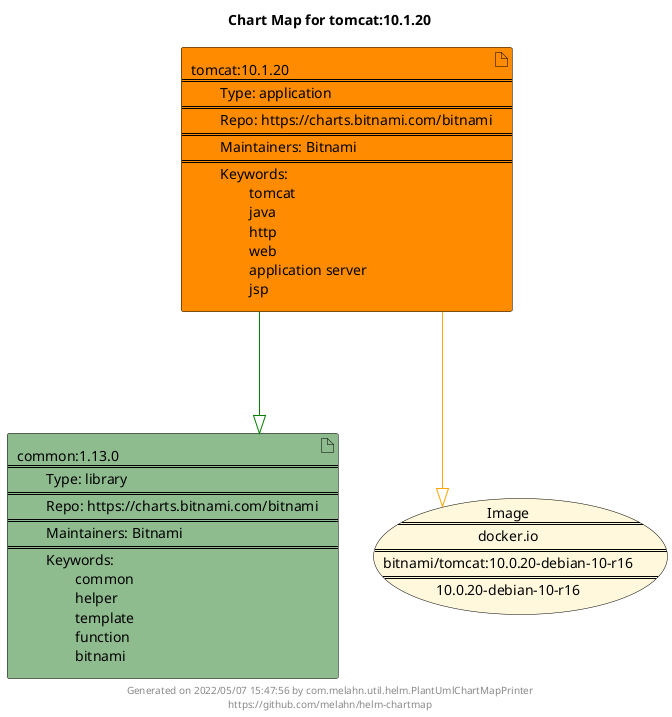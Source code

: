 @startuml
skinparam linetype ortho
skinparam backgroundColor white
skinparam usecaseBorderColor black
skinparam usecaseArrowColor LightSlateGray
skinparam artifactBorderColor black
skinparam artifactArrowColor LightSlateGray

title Chart Map for tomcat:10.1.20

'There are 2 referenced Helm Charts
artifact "common:1.13.0\n====\n\tType: library\n====\n\tRepo: https://charts.bitnami.com/bitnami\n====\n\tMaintainers: Bitnami\n====\n\tKeywords: \n\t\tcommon\n\t\thelper\n\t\ttemplate\n\t\tfunction\n\t\tbitnami" as common_1_13_0 #DarkSeaGreen
artifact "tomcat:10.1.20\n====\n\tType: application\n====\n\tRepo: https://charts.bitnami.com/bitnami\n====\n\tMaintainers: Bitnami\n====\n\tKeywords: \n\t\ttomcat\n\t\tjava\n\t\thttp\n\t\tweb\n\t\tapplication server\n\t\tjsp" as tomcat_10_1_20 #Darkorange

'There is one referenced Docker Image
usecase "Image\n====\ndocker.io\n====\nbitnami/tomcat:10.0.20-debian-10-r16\n====\n10.0.20-debian-10-r16" as docker_io_bitnami_tomcat_10_0_20_debian_10_r16 #Cornsilk

'Chart Dependencies
tomcat_10_1_20--[#green]-|>common_1_13_0
tomcat_10_1_20--[#orange]-|>docker_io_bitnami_tomcat_10_0_20_debian_10_r16

center footer Generated on 2022/05/07 15:47:56 by com.melahn.util.helm.PlantUmlChartMapPrinter\nhttps://github.com/melahn/helm-chartmap
@enduml
